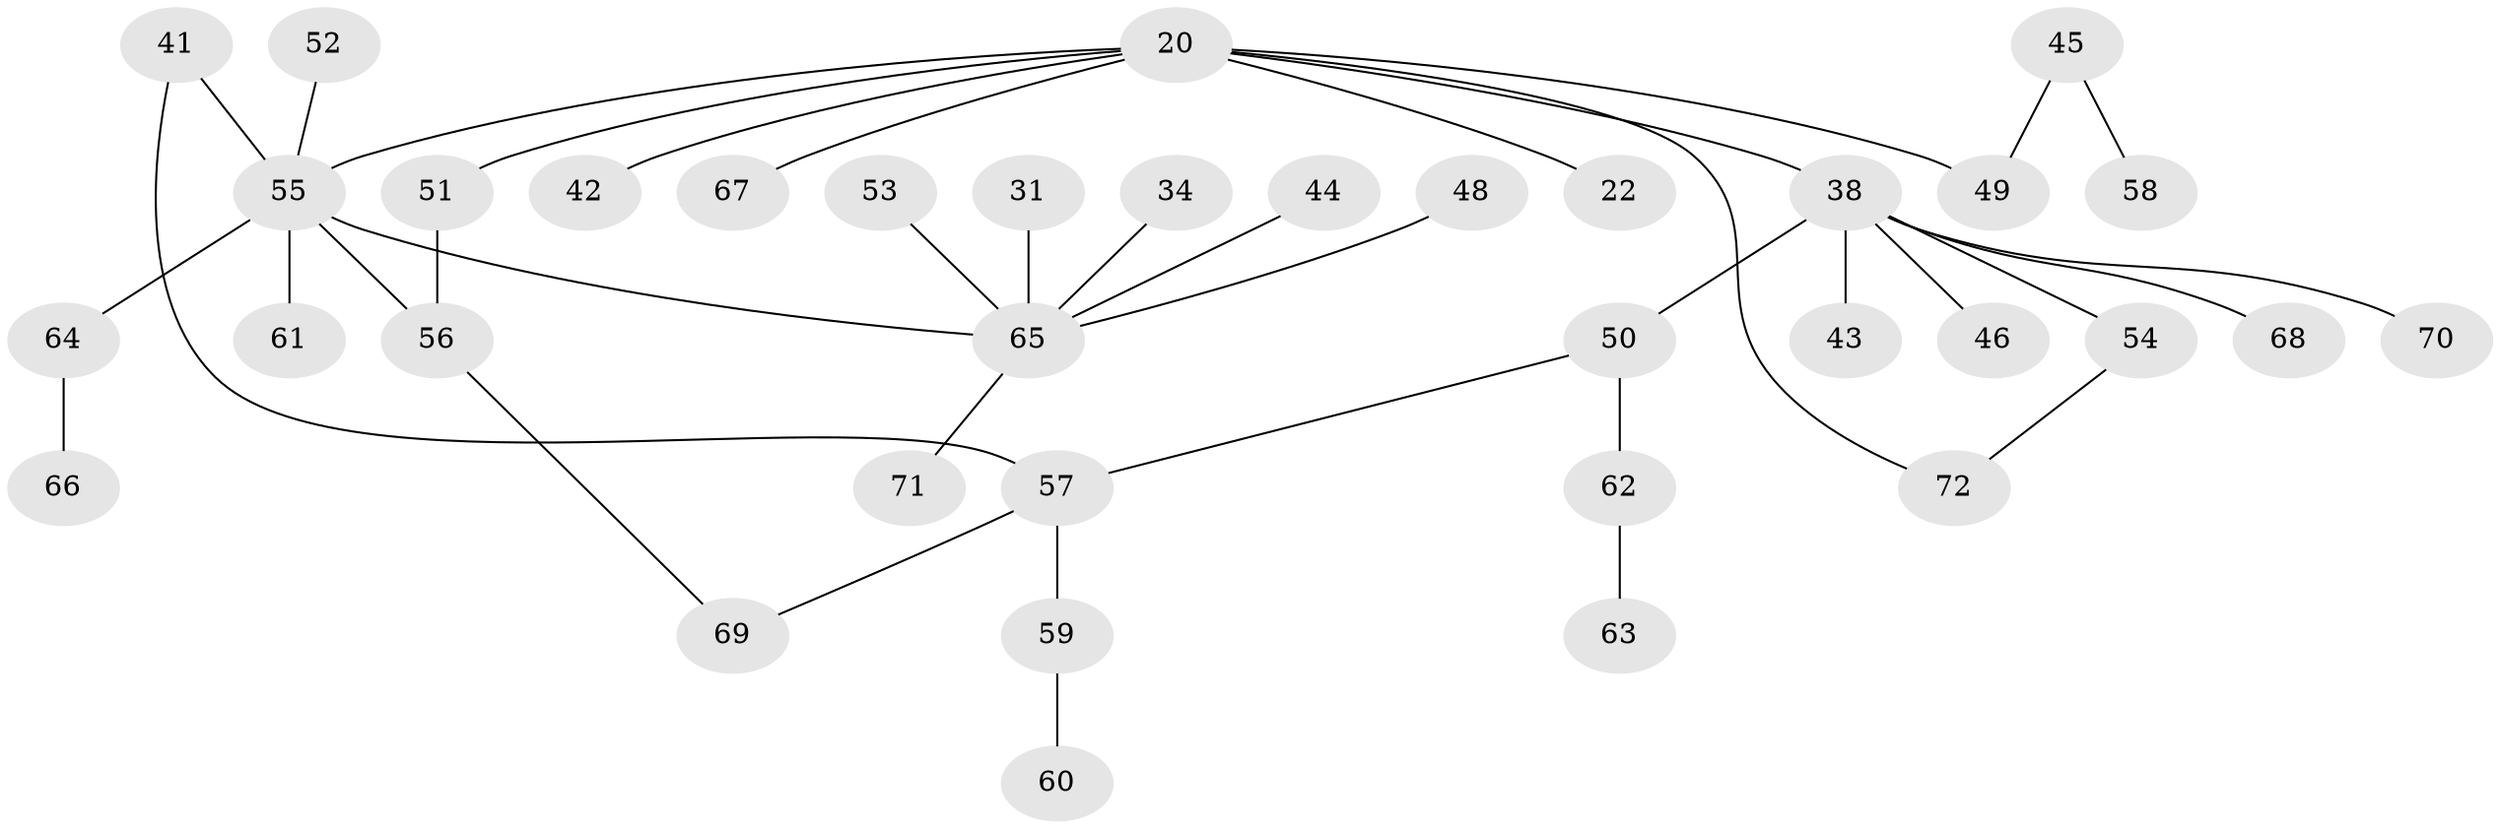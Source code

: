// original degree distribution, {4: 0.08333333333333333, 1: 0.375, 5: 0.05555555555555555, 3: 0.16666666666666666, 2: 0.3055555555555556, 7: 0.013888888888888888}
// Generated by graph-tools (version 1.1) at 2025/45/03/04/25 21:45:31]
// undirected, 36 vertices, 39 edges
graph export_dot {
graph [start="1"]
  node [color=gray90,style=filled];
  20 [super="+3"];
  22;
  31;
  34 [super="+21"];
  38 [super="+23+37"];
  41;
  42;
  43;
  44 [super="+18"];
  45;
  46;
  48 [super="+24"];
  49 [super="+15+26+28"];
  50 [super="+47"];
  51;
  52;
  53 [super="+36"];
  54;
  55 [super="+7+29"];
  56 [super="+30+17+35+39"];
  57;
  58;
  59;
  60;
  61;
  62;
  63;
  64 [super="+40"];
  65 [super="+8+25"];
  66;
  67;
  68;
  69;
  70;
  71;
  72 [super="+33"];
  20 -- 42;
  20 -- 55 [weight=2];
  20 -- 67;
  20 -- 51;
  20 -- 22;
  20 -- 38 [weight=2];
  20 -- 72;
  20 -- 49;
  31 -- 65 [weight=2];
  34 -- 65;
  38 -- 70;
  38 -- 50 [weight=2];
  38 -- 68;
  38 -- 54;
  38 -- 43;
  38 -- 46;
  41 -- 57;
  41 -- 55;
  44 -- 65;
  45 -- 58;
  45 -- 49;
  48 -- 65;
  50 -- 62;
  50 -- 57;
  51 -- 56;
  52 -- 55;
  53 -- 65;
  54 -- 72;
  55 -- 61;
  55 -- 65;
  55 -- 64;
  55 -- 56;
  56 -- 69;
  57 -- 59;
  57 -- 69;
  59 -- 60;
  62 -- 63;
  64 -- 66;
  65 -- 71;
}
